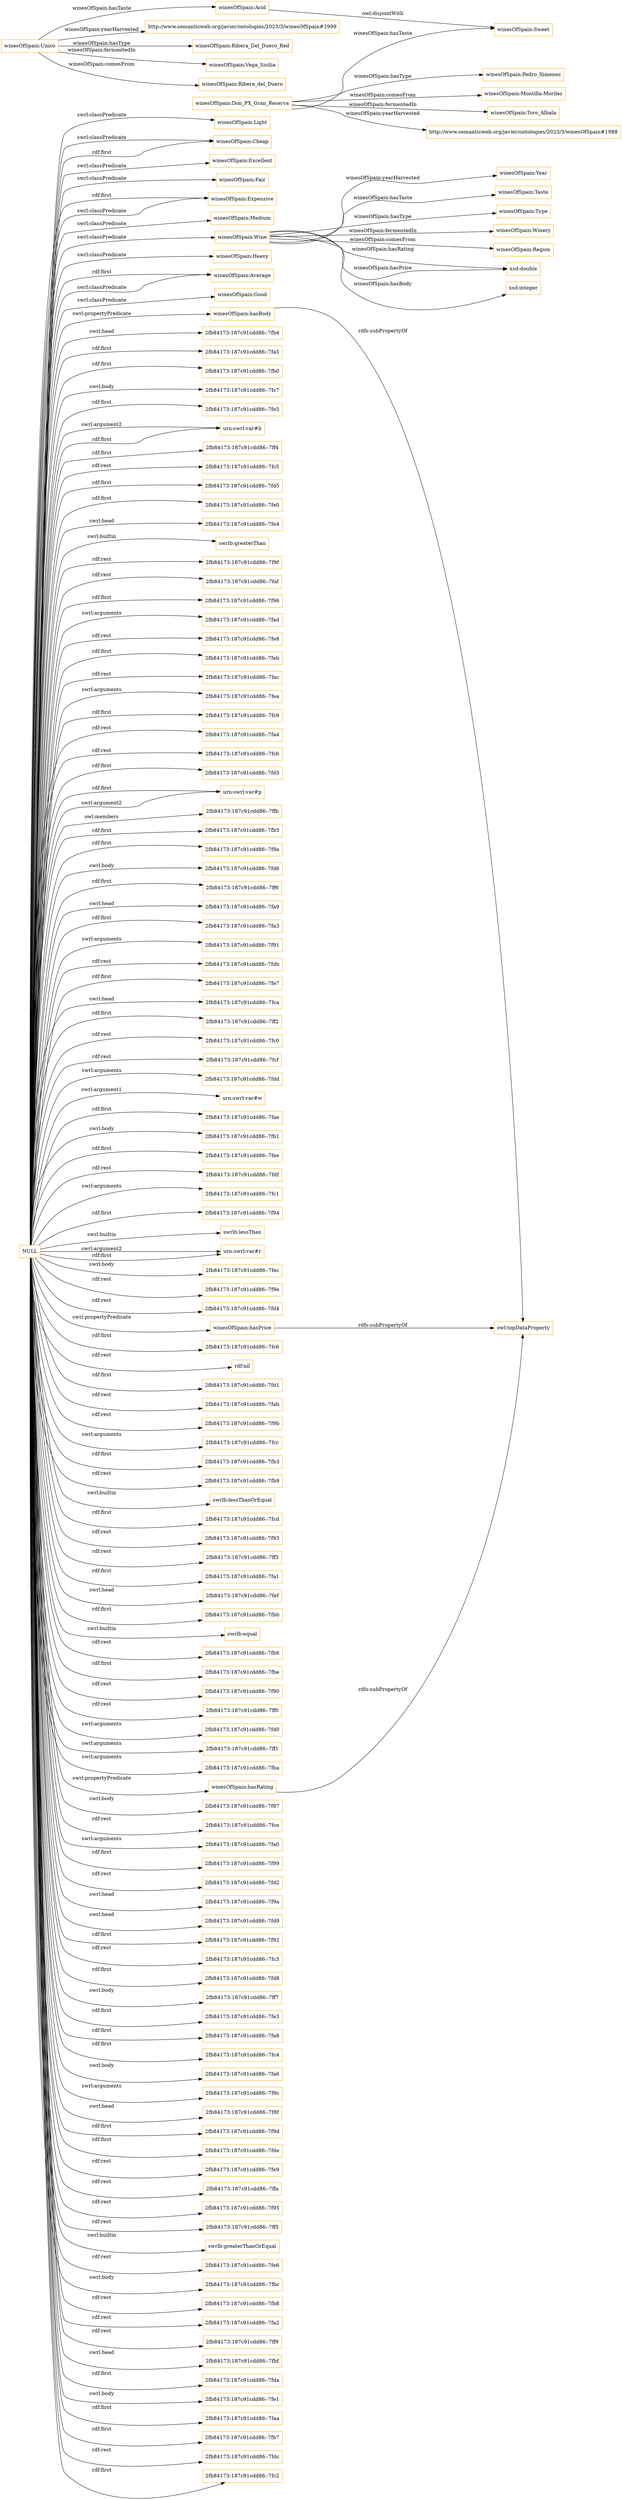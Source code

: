 digraph ar2dtool_diagram { 
rankdir=LR;
size="1501"
node [shape = rectangle, color="orange"]; "winesOfSpain:Light" "winesOfSpain:Year" "winesOfSpain:Sweet" "winesOfSpain:Taste" "winesOfSpain:Acid" "winesOfSpain:Cheap" "winesOfSpain:Type" "winesOfSpain:Excellent" "winesOfSpain:Winery" "winesOfSpain:Fair" "winesOfSpain:Expensive" "winesOfSpain:Medium" "winesOfSpain:Wine" "winesOfSpain:Heavy" "winesOfSpain:Average" "winesOfSpain:Region" "winesOfSpain:Good" ; /*classes style*/
	"winesOfSpain:Unico" -> "winesOfSpain:Acid" [ label = "winesOfSpain:hasTaste" ];
	"winesOfSpain:Unico" -> "http://www.semanticweb.org/javier/ontologies/2023/3/winesOfSpain#1999" [ label = "winesOfSpain:yearHarvested" ];
	"winesOfSpain:Unico" -> "winesOfSpain:Ribera_Del_Duero_Red" [ label = "winesOfSpain:hasType" ];
	"winesOfSpain:Unico" -> "winesOfSpain:Vega_Sicilia" [ label = "winesOfSpain:fermentedIn" ];
	"winesOfSpain:Unico" -> "winesOfSpain:Ribera_del_Duero" [ label = "winesOfSpain:comesFrom" ];
	"winesOfSpain:hasBody" -> "owl:topDataProperty" [ label = "rdfs:subPropertyOf" ];
	"winesOfSpain:Don_PX_Gran_Reserva" -> "winesOfSpain:Pedro_Ximenez" [ label = "winesOfSpain:hasType" ];
	"winesOfSpain:Don_PX_Gran_Reserva" -> "winesOfSpain:Montilla-Moriles" [ label = "winesOfSpain:comesFrom" ];
	"winesOfSpain:Don_PX_Gran_Reserva" -> "winesOfSpain:Toro_Albala" [ label = "winesOfSpain:fermentedIn" ];
	"winesOfSpain:Don_PX_Gran_Reserva" -> "winesOfSpain:Sweet" [ label = "winesOfSpain:hasTaste" ];
	"winesOfSpain:Don_PX_Gran_Reserva" -> "http://www.semanticweb.org/javier/ontologies/2023/3/winesOfSpain#1988" [ label = "winesOfSpain:yearHarvested" ];
	"NULL" -> "2fb84173:187c91cdd86:-7fb4" [ label = "swrl:head" ];
	"NULL" -> "2fb84173:187c91cdd86:-7fa5" [ label = "rdf:first" ];
	"NULL" -> "2fb84173:187c91cdd86:-7fb0" [ label = "rdf:first" ];
	"NULL" -> "2fb84173:187c91cdd86:-7fc7" [ label = "swrl:body" ];
	"NULL" -> "2fb84173:187c91cdd86:-7fe5" [ label = "rdf:first" ];
	"NULL" -> "urn:swrl:var#b" [ label = "swrl:argument2" ];
	"NULL" -> "2fb84173:187c91cdd86:-7ff4" [ label = "rdf:first" ];
	"NULL" -> "2fb84173:187c91cdd86:-7fc5" [ label = "rdf:rest" ];
	"NULL" -> "2fb84173:187c91cdd86:-7fd5" [ label = "rdf:first" ];
	"NULL" -> "2fb84173:187c91cdd86:-7fe0" [ label = "rdf:first" ];
	"NULL" -> "winesOfSpain:Average" [ label = "rdf:first" ];
	"NULL" -> "2fb84173:187c91cdd86:-7fe4" [ label = "swrl:head" ];
	"NULL" -> "swrlb:greaterThan" [ label = "swrl:builtin" ];
	"NULL" -> "2fb84173:187c91cdd86:-7f9f" [ label = "rdf:rest" ];
	"NULL" -> "2fb84173:187c91cdd86:-7faf" [ label = "rdf:rest" ];
	"NULL" -> "2fb84173:187c91cdd86:-7f96" [ label = "rdf:first" ];
	"NULL" -> "2fb84173:187c91cdd86:-7fad" [ label = "swrl:arguments" ];
	"NULL" -> "2fb84173:187c91cdd86:-7fe8" [ label = "rdf:rest" ];
	"NULL" -> "2fb84173:187c91cdd86:-7feb" [ label = "rdf:first" ];
	"NULL" -> "2fb84173:187c91cdd86:-7fac" [ label = "rdf:rest" ];
	"NULL" -> "2fb84173:187c91cdd86:-7fea" [ label = "swrl:arguments" ];
	"NULL" -> "2fb84173:187c91cdd86:-7fc9" [ label = "rdf:first" ];
	"NULL" -> "2fb84173:187c91cdd86:-7fa4" [ label = "rdf:rest" ];
	"NULL" -> "2fb84173:187c91cdd86:-7fcb" [ label = "rdf:rest" ];
	"NULL" -> "2fb84173:187c91cdd86:-7fd3" [ label = "rdf:first" ];
	"NULL" -> "urn:swrl:var#p" [ label = "rdf:first" ];
	"NULL" -> "2fb84173:187c91cdd86:-7ffb" [ label = "owl:members" ];
	"NULL" -> "2fb84173:187c91cdd86:-7fb5" [ label = "rdf:first" ];
	"NULL" -> "2fb84173:187c91cdd86:-7f8e" [ label = "rdf:first" ];
	"NULL" -> "2fb84173:187c91cdd86:-7fd6" [ label = "swrl:body" ];
	"NULL" -> "2fb84173:187c91cdd86:-7ff6" [ label = "rdf:first" ];
	"NULL" -> "2fb84173:187c91cdd86:-7fa9" [ label = "swrl:head" ];
	"NULL" -> "2fb84173:187c91cdd86:-7fa3" [ label = "rdf:first" ];
	"NULL" -> "2fb84173:187c91cdd86:-7f91" [ label = "swrl:arguments" ];
	"NULL" -> "2fb84173:187c91cdd86:-7fdb" [ label = "rdf:rest" ];
	"NULL" -> "winesOfSpain:Heavy" [ label = "swrl:classPredicate" ];
	"NULL" -> "2fb84173:187c91cdd86:-7fe7" [ label = "rdf:first" ];
	"NULL" -> "2fb84173:187c91cdd86:-7fca" [ label = "swrl:head" ];
	"NULL" -> "2fb84173:187c91cdd86:-7ff2" [ label = "rdf:first" ];
	"NULL" -> "2fb84173:187c91cdd86:-7fc0" [ label = "rdf:rest" ];
	"NULL" -> "2fb84173:187c91cdd86:-7fcf" [ label = "rdf:rest" ];
	"NULL" -> "2fb84173:187c91cdd86:-7fdd" [ label = "swrl:arguments" ];
	"NULL" -> "winesOfSpain:Wine" [ label = "swrl:classPredicate" ];
	"NULL" -> "urn:swrl:var#w" [ label = "swrl:argument1" ];
	"NULL" -> "2fb84173:187c91cdd86:-7fae" [ label = "rdf:first" ];
	"NULL" -> "2fb84173:187c91cdd86:-7fb1" [ label = "swrl:body" ];
	"NULL" -> "winesOfSpain:Excellent" [ label = "swrl:classPredicate" ];
	"NULL" -> "2fb84173:187c91cdd86:-7fee" [ label = "rdf:first" ];
	"NULL" -> "winesOfSpain:Cheap" [ label = "swrl:classPredicate" ];
	"NULL" -> "winesOfSpain:Expensive" [ label = "rdf:first" ];
	"NULL" -> "2fb84173:187c91cdd86:-7fdf" [ label = "rdf:rest" ];
	"NULL" -> "2fb84173:187c91cdd86:-7fc1" [ label = "swrl:arguments" ];
	"NULL" -> "2fb84173:187c91cdd86:-7f94" [ label = "rdf:first" ];
	"NULL" -> "swrlb:lessThan" [ label = "swrl:builtin" ];
	"NULL" -> "urn:swrl:var#r" [ label = "swrl:argument2" ];
	"NULL" -> "2fb84173:187c91cdd86:-7fec" [ label = "swrl:body" ];
	"NULL" -> "winesOfSpain:hasBody" [ label = "swrl:propertyPredicate" ];
	"NULL" -> "2fb84173:187c91cdd86:-7f9e" [ label = "rdf:rest" ];
	"NULL" -> "2fb84173:187c91cdd86:-7fd4" [ label = "rdf:rest" ];
	"NULL" -> "winesOfSpain:hasPrice" [ label = "swrl:propertyPredicate" ];
	"NULL" -> "2fb84173:187c91cdd86:-7fc6" [ label = "rdf:first" ];
	"NULL" -> "rdf:nil" [ label = "rdf:rest" ];
	"NULL" -> "winesOfSpain:Good" [ label = "swrl:classPredicate" ];
	"NULL" -> "2fb84173:187c91cdd86:-7fd1" [ label = "rdf:first" ];
	"NULL" -> "2fb84173:187c91cdd86:-7fab" [ label = "rdf:rest" ];
	"NULL" -> "winesOfSpain:Fair" [ label = "swrl:classPredicate" ];
	"NULL" -> "2fb84173:187c91cdd86:-7f9b" [ label = "rdf:rest" ];
	"NULL" -> "2fb84173:187c91cdd86:-7fcc" [ label = "swrl:arguments" ];
	"NULL" -> "2fb84173:187c91cdd86:-7fb3" [ label = "rdf:first" ];
	"NULL" -> "2fb84173:187c91cdd86:-7fb9" [ label = "rdf:rest" ];
	"NULL" -> "swrlb:lessThanOrEqual" [ label = "swrl:builtin" ];
	"NULL" -> "2fb84173:187c91cdd86:-7fcd" [ label = "rdf:first" ];
	"NULL" -> "2fb84173:187c91cdd86:-7f93" [ label = "rdf:rest" ];
	"NULL" -> "2fb84173:187c91cdd86:-7ff3" [ label = "rdf:rest" ];
	"NULL" -> "2fb84173:187c91cdd86:-7fa1" [ label = "rdf:first" ];
	"NULL" -> "2fb84173:187c91cdd86:-7fef" [ label = "swrl:head" ];
	"NULL" -> "2fb84173:187c91cdd86:-7fbb" [ label = "rdf:first" ];
	"NULL" -> "swrlb:equal" [ label = "swrl:builtin" ];
	"NULL" -> "2fb84173:187c91cdd86:-7fb6" [ label = "rdf:rest" ];
	"NULL" -> "2fb84173:187c91cdd86:-7fbe" [ label = "rdf:first" ];
	"NULL" -> "2fb84173:187c91cdd86:-7f90" [ label = "rdf:rest" ];
	"NULL" -> "2fb84173:187c91cdd86:-7ff0" [ label = "rdf:rest" ];
	"NULL" -> "2fb84173:187c91cdd86:-7fd0" [ label = "swrl:arguments" ];
	"NULL" -> "2fb84173:187c91cdd86:-7ff1" [ label = "swrl:arguments" ];
	"NULL" -> "2fb84173:187c91cdd86:-7fba" [ label = "swrl:arguments" ];
	"NULL" -> "winesOfSpain:hasRating" [ label = "swrl:propertyPredicate" ];
	"NULL" -> "2fb84173:187c91cdd86:-7f97" [ label = "swrl:body" ];
	"NULL" -> "2fb84173:187c91cdd86:-7fce" [ label = "rdf:rest" ];
	"NULL" -> "winesOfSpain:Cheap" [ label = "rdf:first" ];
	"NULL" -> "2fb84173:187c91cdd86:-7fa0" [ label = "swrl:arguments" ];
	"NULL" -> "2fb84173:187c91cdd86:-7f99" [ label = "rdf:first" ];
	"NULL" -> "2fb84173:187c91cdd86:-7fd2" [ label = "rdf:rest" ];
	"NULL" -> "2fb84173:187c91cdd86:-7f9a" [ label = "swrl:head" ];
	"NULL" -> "2fb84173:187c91cdd86:-7fd9" [ label = "swrl:head" ];
	"NULL" -> "2fb84173:187c91cdd86:-7f92" [ label = "rdf:first" ];
	"NULL" -> "2fb84173:187c91cdd86:-7fc3" [ label = "rdf:rest" ];
	"NULL" -> "2fb84173:187c91cdd86:-7fd8" [ label = "rdf:first" ];
	"NULL" -> "2fb84173:187c91cdd86:-7ff7" [ label = "swrl:body" ];
	"NULL" -> "2fb84173:187c91cdd86:-7fe3" [ label = "rdf:first" ];
	"NULL" -> "2fb84173:187c91cdd86:-7fa8" [ label = "rdf:first" ];
	"NULL" -> "2fb84173:187c91cdd86:-7fc4" [ label = "rdf:first" ];
	"NULL" -> "2fb84173:187c91cdd86:-7fa6" [ label = "swrl:body" ];
	"NULL" -> "2fb84173:187c91cdd86:-7f9c" [ label = "swrl:arguments" ];
	"NULL" -> "2fb84173:187c91cdd86:-7f8f" [ label = "swrl:head" ];
	"NULL" -> "2fb84173:187c91cdd86:-7f9d" [ label = "rdf:first" ];
	"NULL" -> "2fb84173:187c91cdd86:-7fde" [ label = "rdf:first" ];
	"NULL" -> "urn:swrl:var#b" [ label = "rdf:first" ];
	"NULL" -> "2fb84173:187c91cdd86:-7fe9" [ label = "rdf:rest" ];
	"NULL" -> "urn:swrl:var#p" [ label = "swrl:argument2" ];
	"NULL" -> "2fb84173:187c91cdd86:-7ffa" [ label = "rdf:rest" ];
	"NULL" -> "2fb84173:187c91cdd86:-7f95" [ label = "rdf:rest" ];
	"NULL" -> "2fb84173:187c91cdd86:-7ff5" [ label = "rdf:rest" ];
	"NULL" -> "swrlb:greaterThanOrEqual" [ label = "swrl:builtin" ];
	"NULL" -> "winesOfSpain:Average" [ label = "swrl:classPredicate" ];
	"NULL" -> "2fb84173:187c91cdd86:-7fe6" [ label = "rdf:rest" ];
	"NULL" -> "2fb84173:187c91cdd86:-7fbc" [ label = "swrl:body" ];
	"NULL" -> "winesOfSpain:Light" [ label = "swrl:classPredicate" ];
	"NULL" -> "2fb84173:187c91cdd86:-7fb8" [ label = "rdf:rest" ];
	"NULL" -> "winesOfSpain:Expensive" [ label = "swrl:classPredicate" ];
	"NULL" -> "winesOfSpain:Medium" [ label = "swrl:classPredicate" ];
	"NULL" -> "2fb84173:187c91cdd86:-7fa2" [ label = "rdf:rest" ];
	"NULL" -> "2fb84173:187c91cdd86:-7ff9" [ label = "rdf:rest" ];
	"NULL" -> "urn:swrl:var#r" [ label = "rdf:first" ];
	"NULL" -> "2fb84173:187c91cdd86:-7fbf" [ label = "swrl:head" ];
	"NULL" -> "2fb84173:187c91cdd86:-7fda" [ label = "rdf:first" ];
	"NULL" -> "2fb84173:187c91cdd86:-7fe1" [ label = "swrl:body" ];
	"NULL" -> "2fb84173:187c91cdd86:-7faa" [ label = "rdf:first" ];
	"NULL" -> "2fb84173:187c91cdd86:-7fb7" [ label = "rdf:first" ];
	"NULL" -> "2fb84173:187c91cdd86:-7fdc" [ label = "rdf:rest" ];
	"NULL" -> "2fb84173:187c91cdd86:-7fc2" [ label = "rdf:first" ];
	"winesOfSpain:hasPrice" -> "owl:topDataProperty" [ label = "rdfs:subPropertyOf" ];
	"winesOfSpain:hasRating" -> "owl:topDataProperty" [ label = "rdfs:subPropertyOf" ];
	"winesOfSpain:Acid" -> "winesOfSpain:Sweet" [ label = "owl:disjointWith" ];
	"winesOfSpain:Wine" -> "winesOfSpain:Region" [ label = "winesOfSpain:comesFrom" ];
	"winesOfSpain:Wine" -> "winesOfSpain:Year" [ label = "winesOfSpain:yearHarvested" ];
	"winesOfSpain:Wine" -> "xsd:double" [ label = "winesOfSpain:hasRating" ];
	"winesOfSpain:Wine" -> "winesOfSpain:Taste" [ label = "winesOfSpain:hasTaste" ];
	"winesOfSpain:Wine" -> "winesOfSpain:Winery" [ label = "winesOfSpain:fermentedIn" ];
	"winesOfSpain:Wine" -> "xsd:double" [ label = "winesOfSpain:hasPrice" ];
	"winesOfSpain:Wine" -> "winesOfSpain:Type" [ label = "winesOfSpain:hasType" ];
	"winesOfSpain:Wine" -> "xsd:integer" [ label = "winesOfSpain:hasBody" ];

}

